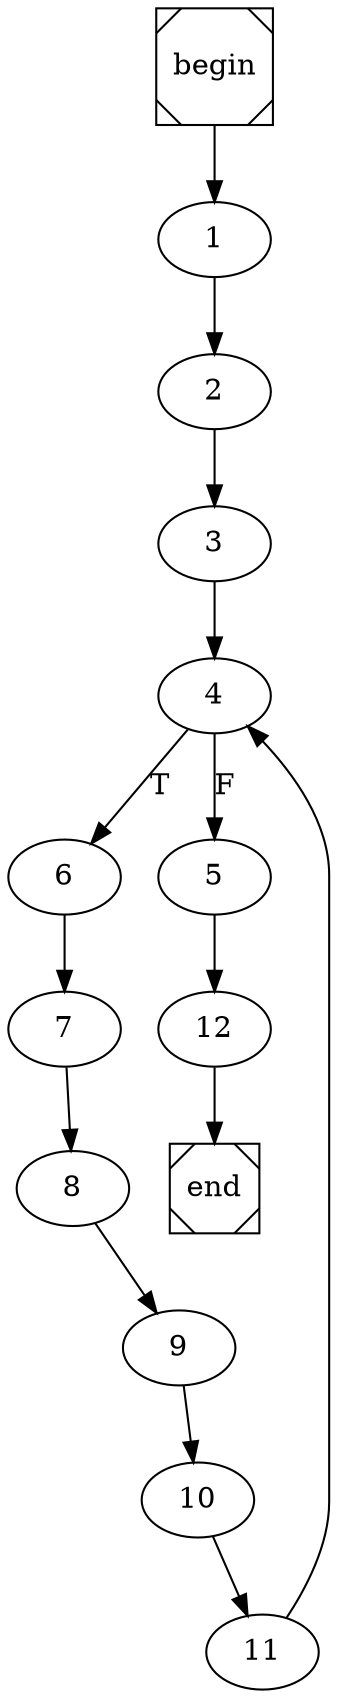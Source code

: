digraph cfg {
	begin [shape=Msquare];
	end [shape=Msquare];
	begin -> 1;	1 -> 2;	2 -> 3;	3 -> 4;	4 -> 6[label=T];	4 -> 5[label=F];	5 -> 12;	6 -> 7;	7 -> 8;	8 -> 9;	9 -> 10;	10 -> 11;	11 -> 4;	12 -> end;}
